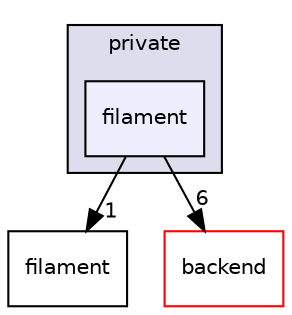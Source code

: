 digraph "/mnt/c/Users/Brett/Downloads/filament-main/libs/filabridge/include/private/filament" {
  bgcolor=transparent;
  compound=true
  node [ fontsize="10", fontname="Helvetica"];
  edge [ labelfontsize="10", labelfontname="Helvetica"];
  subgraph clusterdir_73945cb8ba417227c81656dd39f63bae {
    graph [ bgcolor="#ddddee", pencolor="black", label="private" fontname="Helvetica", fontsize="10", URL="dir_73945cb8ba417227c81656dd39f63bae.html"]
  dir_44f3c9f8d294e9d237baad167800c807 [shape=box, label="filament", style="filled", fillcolor="#eeeeff", pencolor="black", URL="dir_44f3c9f8d294e9d237baad167800c807.html"];
  }
  dir_94e3eff0c98d1ca56ac08ab860823db9 [shape=box label="filament" URL="dir_94e3eff0c98d1ca56ac08ab860823db9.html"];
  dir_b75f6151ef6a93f2161d807e94486478 [shape=box label="backend" color="red" URL="dir_b75f6151ef6a93f2161d807e94486478.html"];
  dir_44f3c9f8d294e9d237baad167800c807->dir_94e3eff0c98d1ca56ac08ab860823db9 [headlabel="1", labeldistance=1.5 headhref="dir_000013_000011.html"];
  dir_44f3c9f8d294e9d237baad167800c807->dir_b75f6151ef6a93f2161d807e94486478 [headlabel="6", labeldistance=1.5 headhref="dir_000013_000000.html"];
}
